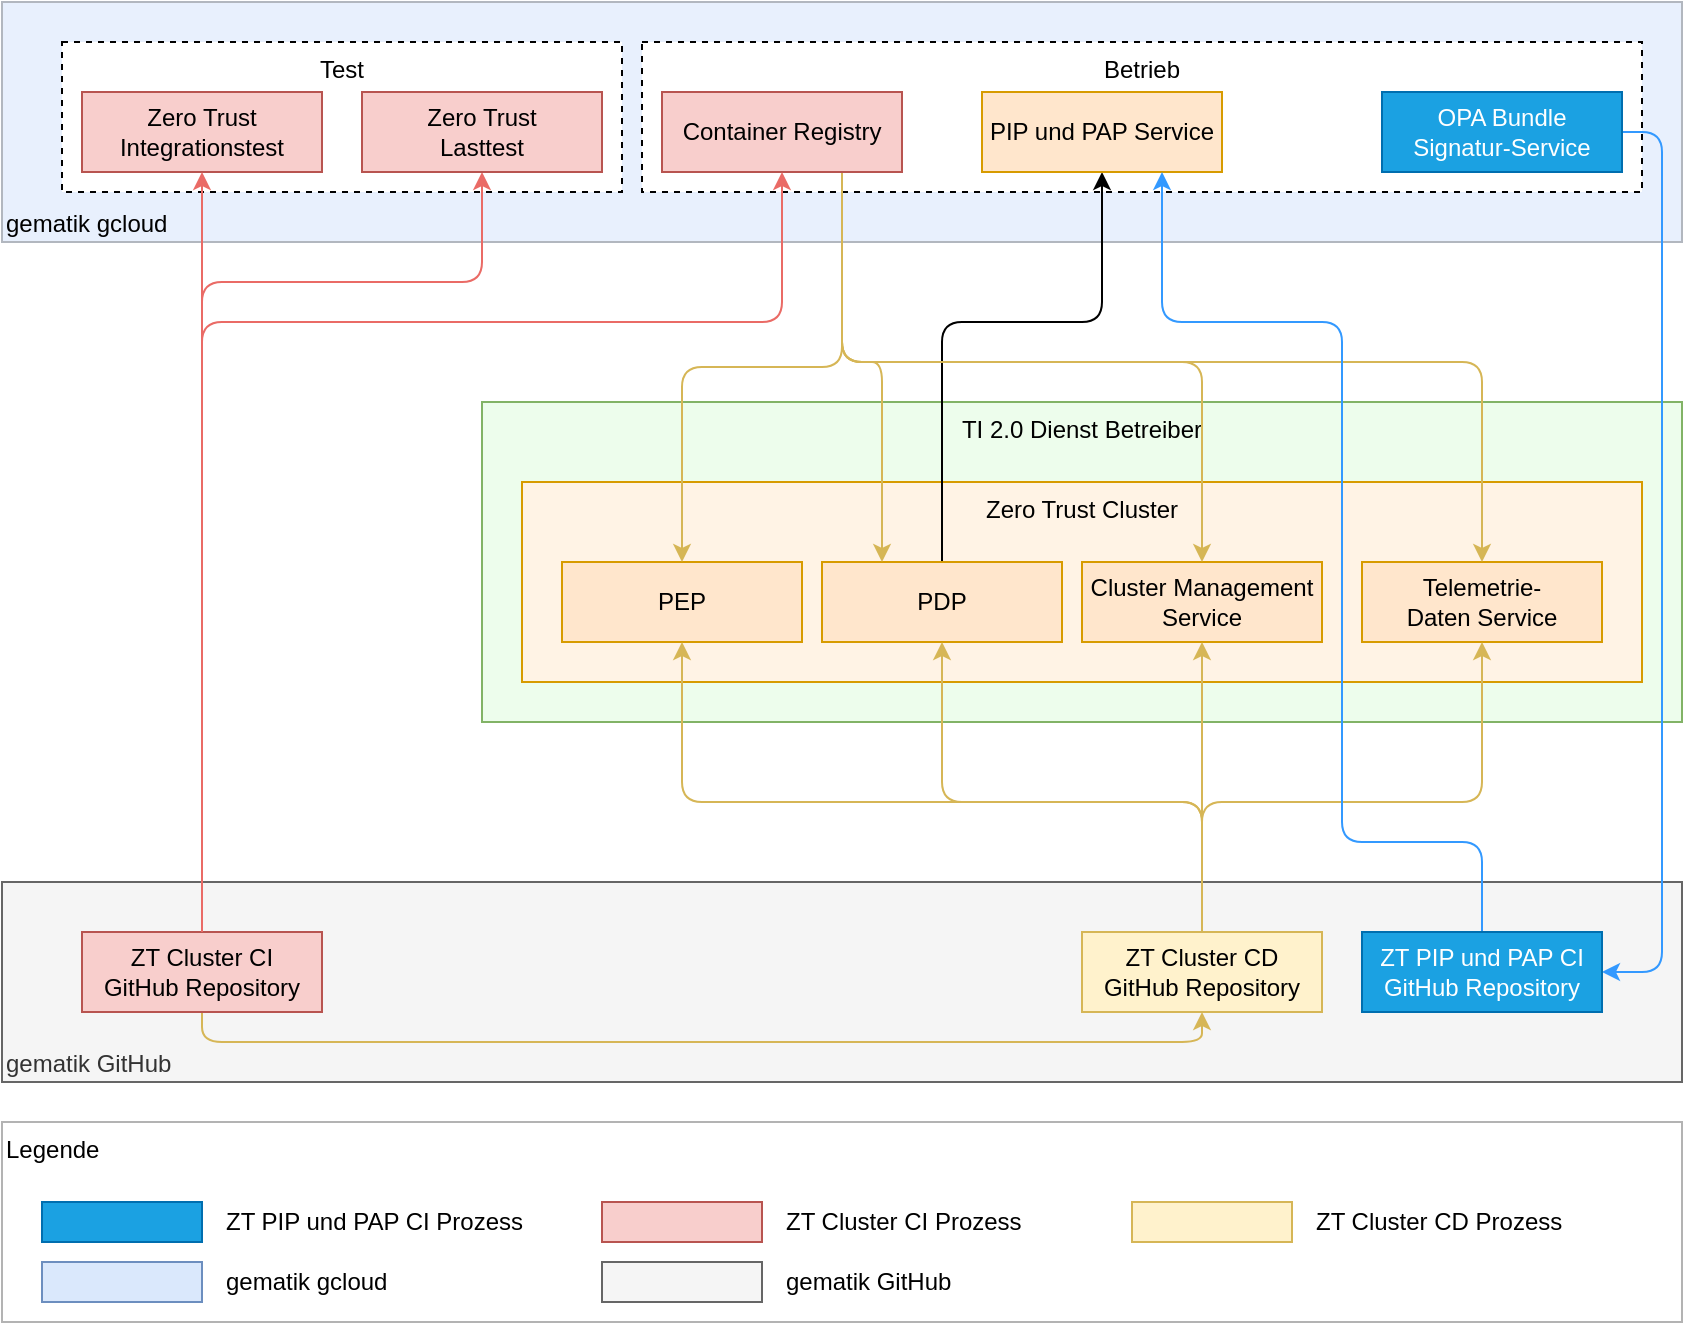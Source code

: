 <mxfile version="24.5.5" type="device">
  <diagram name="Seite-1" id="rmcg_aQgjtSpjyozXI4n">
    <mxGraphModel dx="2074" dy="1106" grid="1" gridSize="10" guides="1" tooltips="1" connect="1" arrows="1" fold="1" page="1" pageScale="1" pageWidth="1169" pageHeight="827" math="0" shadow="0">
      <root>
        <mxCell id="0" />
        <mxCell id="1" parent="0" />
        <mxCell id="L6LmlFjMdUPI0WTjSSKK-1" value="gematik gcloud" style="rounded=0;whiteSpace=wrap;html=1;align=left;verticalAlign=bottom;fillColor=#e8f0fd;strokeColor=#B2B7BF;" parent="1" vertex="1">
          <mxGeometry x="120" y="40" width="840" height="120" as="geometry" />
        </mxCell>
        <mxCell id="L6LmlFjMdUPI0WTjSSKK-26" value="Betrieb" style="rounded=0;whiteSpace=wrap;html=1;verticalAlign=top;dashed=1;" parent="1" vertex="1">
          <mxGeometry x="440" y="60" width="500" height="75" as="geometry" />
        </mxCell>
        <mxCell id="L6LmlFjMdUPI0WTjSSKK-25" value="Test" style="rounded=0;whiteSpace=wrap;html=1;verticalAlign=top;dashed=1;" parent="1" vertex="1">
          <mxGeometry x="150" y="60" width="280" height="75" as="geometry" />
        </mxCell>
        <mxCell id="VlHYgpy21l1go6Lui4qg-73" value="Legende" style="rounded=0;whiteSpace=wrap;html=1;align=left;verticalAlign=top;strokeColor=#B3B3B3;" parent="1" vertex="1">
          <mxGeometry x="120" y="600" width="840" height="100" as="geometry" />
        </mxCell>
        <mxCell id="VlHYgpy21l1go6Lui4qg-50" value="gematik GitHub" style="rounded=0;whiteSpace=wrap;html=1;align=left;verticalAlign=bottom;fillColor=#f5f5f5;fontColor=#333333;strokeColor=#666666;" parent="1" vertex="1">
          <mxGeometry x="120" y="480" width="840" height="100" as="geometry" />
        </mxCell>
        <mxCell id="VlHYgpy21l1go6Lui4qg-1" value="TI 2.0 Dienst Betreiber" style="rounded=0;whiteSpace=wrap;html=1;fillColor=#edfdec;strokeColor=#82b366;align=center;verticalAlign=top;" parent="1" vertex="1">
          <mxGeometry x="360" y="240" width="600" height="160" as="geometry" />
        </mxCell>
        <mxCell id="VlHYgpy21l1go6Lui4qg-2" value="Zero Trust Cluster" style="rounded=0;whiteSpace=wrap;html=1;align=center;verticalAlign=top;fillColor=#fff3e5;strokeColor=#d79b00;" parent="1" vertex="1">
          <mxGeometry x="380" y="280" width="560" height="100" as="geometry" />
        </mxCell>
        <mxCell id="VlHYgpy21l1go6Lui4qg-3" value="PEP" style="rounded=0;whiteSpace=wrap;html=1;fillColor=#ffe6cc;strokeColor=#d79b00;" parent="1" vertex="1">
          <mxGeometry x="400" y="320" width="120" height="40" as="geometry" />
        </mxCell>
        <mxCell id="L6LmlFjMdUPI0WTjSSKK-10" style="edgeStyle=orthogonalEdgeStyle;rounded=1;orthogonalLoop=1;jettySize=auto;html=1;entryX=0.5;entryY=1;entryDx=0;entryDy=0;curved=0;" parent="1" source="VlHYgpy21l1go6Lui4qg-4" target="L6LmlFjMdUPI0WTjSSKK-3" edge="1">
          <mxGeometry relative="1" as="geometry">
            <Array as="points">
              <mxPoint x="590" y="200" />
              <mxPoint x="670" y="200" />
            </Array>
          </mxGeometry>
        </mxCell>
        <mxCell id="VlHYgpy21l1go6Lui4qg-4" value="PDP" style="rounded=0;whiteSpace=wrap;html=1;fillColor=#ffe6cc;strokeColor=#d79b00;" parent="1" vertex="1">
          <mxGeometry x="530" y="320" width="120" height="40" as="geometry" />
        </mxCell>
        <mxCell id="VlHYgpy21l1go6Lui4qg-10" value="Telemetrie-Daten&amp;nbsp;&lt;span style=&quot;background-color: initial;&quot;&gt;Service&lt;/span&gt;" style="rounded=0;whiteSpace=wrap;html=1;fillColor=#ffe6cc;strokeColor=#d79b00;" parent="1" vertex="1">
          <mxGeometry x="800" y="320" width="120" height="40" as="geometry" />
        </mxCell>
        <mxCell id="VlHYgpy21l1go6Lui4qg-11" value="Cluster Management&lt;div&gt;Service&lt;/div&gt;" style="rounded=0;whiteSpace=wrap;html=1;fillColor=#ffe6cc;strokeColor=#d79b00;" parent="1" vertex="1">
          <mxGeometry x="660" y="320" width="120" height="40" as="geometry" />
        </mxCell>
        <mxCell id="L6LmlFjMdUPI0WTjSSKK-9" style="edgeStyle=orthogonalEdgeStyle;rounded=1;orthogonalLoop=1;jettySize=auto;html=1;entryX=0.5;entryY=1;entryDx=0;entryDy=0;curved=0;exitX=0.5;exitY=0;exitDx=0;exitDy=0;strokeColor=#EA6B66;" parent="1" source="VlHYgpy21l1go6Lui4qg-52" target="L6LmlFjMdUPI0WTjSSKK-6" edge="1">
          <mxGeometry relative="1" as="geometry">
            <Array as="points">
              <mxPoint x="220" y="180" />
              <mxPoint x="360" y="180" />
            </Array>
          </mxGeometry>
        </mxCell>
        <mxCell id="L6LmlFjMdUPI0WTjSSKK-24" style="edgeStyle=orthogonalEdgeStyle;rounded=1;orthogonalLoop=1;jettySize=auto;html=1;entryX=0.5;entryY=1;entryDx=0;entryDy=0;curved=0;fillColor=#fff2cc;strokeColor=#d6b656;exitX=0.5;exitY=1;exitDx=0;exitDy=0;" parent="1" source="VlHYgpy21l1go6Lui4qg-52" target="VlHYgpy21l1go6Lui4qg-69" edge="1">
          <mxGeometry relative="1" as="geometry">
            <Array as="points">
              <mxPoint x="220" y="560" />
              <mxPoint x="720" y="560" />
            </Array>
          </mxGeometry>
        </mxCell>
        <mxCell id="VlHYgpy21l1go6Lui4qg-52" value="&lt;div&gt;ZT Cluster CI&lt;/div&gt;&lt;div&gt;GitHub Repository&lt;/div&gt;" style="rounded=0;whiteSpace=wrap;html=1;fillColor=#f8cecc;strokeColor=#b85450;" parent="1" vertex="1">
          <mxGeometry x="160" y="505" width="120" height="40" as="geometry" />
        </mxCell>
        <mxCell id="L6LmlFjMdUPI0WTjSSKK-11" style="edgeStyle=orthogonalEdgeStyle;rounded=0;orthogonalLoop=1;jettySize=auto;html=1;entryX=0.5;entryY=1;entryDx=0;entryDy=0;fillColor=#fff2cc;strokeColor=#d6b656;" parent="1" source="VlHYgpy21l1go6Lui4qg-69" target="VlHYgpy21l1go6Lui4qg-11" edge="1">
          <mxGeometry relative="1" as="geometry" />
        </mxCell>
        <mxCell id="L6LmlFjMdUPI0WTjSSKK-17" style="edgeStyle=orthogonalEdgeStyle;rounded=1;orthogonalLoop=1;jettySize=auto;html=1;entryX=0.5;entryY=1;entryDx=0;entryDy=0;curved=0;fillColor=#fff2cc;strokeColor=#d6b656;" parent="1" source="VlHYgpy21l1go6Lui4qg-69" target="VlHYgpy21l1go6Lui4qg-3" edge="1">
          <mxGeometry relative="1" as="geometry">
            <Array as="points">
              <mxPoint x="720" y="440" />
              <mxPoint x="460" y="440" />
            </Array>
          </mxGeometry>
        </mxCell>
        <mxCell id="L6LmlFjMdUPI0WTjSSKK-18" style="edgeStyle=orthogonalEdgeStyle;rounded=1;orthogonalLoop=1;jettySize=auto;html=1;entryX=0.5;entryY=1;entryDx=0;entryDy=0;curved=0;fillColor=#fff2cc;strokeColor=#d6b656;" parent="1" source="VlHYgpy21l1go6Lui4qg-69" target="VlHYgpy21l1go6Lui4qg-4" edge="1">
          <mxGeometry relative="1" as="geometry">
            <Array as="points">
              <mxPoint x="720" y="440" />
              <mxPoint x="590" y="440" />
            </Array>
          </mxGeometry>
        </mxCell>
        <mxCell id="L6LmlFjMdUPI0WTjSSKK-19" style="edgeStyle=orthogonalEdgeStyle;rounded=1;orthogonalLoop=1;jettySize=auto;html=1;entryX=0.5;entryY=1;entryDx=0;entryDy=0;curved=0;fillColor=#fff2cc;strokeColor=#d6b656;" parent="1" source="VlHYgpy21l1go6Lui4qg-69" target="VlHYgpy21l1go6Lui4qg-10" edge="1">
          <mxGeometry relative="1" as="geometry">
            <Array as="points">
              <mxPoint x="720" y="440" />
              <mxPoint x="860" y="440" />
            </Array>
          </mxGeometry>
        </mxCell>
        <mxCell id="VlHYgpy21l1go6Lui4qg-69" value="ZT Cluster CD GitHub&amp;nbsp;&lt;span style=&quot;background-color: initial;&quot;&gt;Repository&lt;/span&gt;" style="rounded=0;whiteSpace=wrap;html=1;fillColor=#fff2cc;strokeColor=#d6b656;" parent="1" vertex="1">
          <mxGeometry x="660" y="505" width="120" height="40" as="geometry" />
        </mxCell>
        <mxCell id="VlHYgpy21l1go6Lui4qg-74" value="" style="rounded=0;whiteSpace=wrap;html=1;fillColor=#1ba1e2;strokeColor=#006EAF;fontColor=#ffffff;" parent="1" vertex="1">
          <mxGeometry x="140" y="640" width="80" height="20" as="geometry" />
        </mxCell>
        <mxCell id="VlHYgpy21l1go6Lui4qg-75" value="ZT PIP und PAP CI Prozess" style="text;html=1;align=left;verticalAlign=middle;whiteSpace=wrap;rounded=0;" parent="1" vertex="1">
          <mxGeometry x="230" y="640" width="180" height="20" as="geometry" />
        </mxCell>
        <mxCell id="VlHYgpy21l1go6Lui4qg-76" value="" style="rounded=0;whiteSpace=wrap;html=1;fillColor=#dae8fc;strokeColor=#6c8ebf;" parent="1" vertex="1">
          <mxGeometry x="140" y="670" width="80" height="20" as="geometry" />
        </mxCell>
        <mxCell id="VlHYgpy21l1go6Lui4qg-77" value="gematik gcloud" style="text;html=1;align=left;verticalAlign=middle;whiteSpace=wrap;rounded=0;" parent="1" vertex="1">
          <mxGeometry x="230" y="670" width="130" height="20" as="geometry" />
        </mxCell>
        <mxCell id="VlHYgpy21l1go6Lui4qg-78" value="" style="rounded=0;whiteSpace=wrap;html=1;fillColor=#f5f5f5;strokeColor=#666666;fontColor=#333333;" parent="1" vertex="1">
          <mxGeometry x="420" y="670" width="80" height="20" as="geometry" />
        </mxCell>
        <mxCell id="VlHYgpy21l1go6Lui4qg-79" value="gematik GitHub" style="text;html=1;align=left;verticalAlign=middle;whiteSpace=wrap;rounded=0;" parent="1" vertex="1">
          <mxGeometry x="510" y="670" width="130" height="20" as="geometry" />
        </mxCell>
        <mxCell id="VlHYgpy21l1go6Lui4qg-90" value="ZT Cluster CI Prozess" style="text;html=1;align=left;verticalAlign=middle;whiteSpace=wrap;rounded=0;" parent="1" vertex="1">
          <mxGeometry x="510" y="640" width="120" height="20" as="geometry" />
        </mxCell>
        <mxCell id="VlHYgpy21l1go6Lui4qg-92" value="ZT Cluster CD Prozess" style="text;html=1;align=left;verticalAlign=middle;whiteSpace=wrap;rounded=0;" parent="1" vertex="1">
          <mxGeometry x="775" y="640" width="140" height="20" as="geometry" />
        </mxCell>
        <mxCell id="L6LmlFjMdUPI0WTjSSKK-28" style="edgeStyle=orthogonalEdgeStyle;rounded=1;orthogonalLoop=1;jettySize=auto;html=1;entryX=1;entryY=0.5;entryDx=0;entryDy=0;curved=0;strokeColor=#3399FF;" parent="1" source="L6LmlFjMdUPI0WTjSSKK-2" target="L6LmlFjMdUPI0WTjSSKK-12" edge="1">
          <mxGeometry relative="1" as="geometry">
            <Array as="points">
              <mxPoint x="950" y="105" />
              <mxPoint x="950" y="525" />
            </Array>
          </mxGeometry>
        </mxCell>
        <mxCell id="L6LmlFjMdUPI0WTjSSKK-2" value="&lt;div&gt;OPA Bundle&lt;/div&gt;&lt;div&gt;Signatur-Service&lt;/div&gt;" style="rounded=0;whiteSpace=wrap;html=1;fillColor=#1ba1e2;strokeColor=#006EAF;fontColor=#ffffff;" parent="1" vertex="1">
          <mxGeometry x="810" y="85" width="120" height="40" as="geometry" />
        </mxCell>
        <mxCell id="L6LmlFjMdUPI0WTjSSKK-3" value="PIP und PAP Service" style="rounded=0;whiteSpace=wrap;html=1;fillColor=#ffe6cc;strokeColor=#d79b00;" parent="1" vertex="1">
          <mxGeometry x="610" y="85" width="120" height="40" as="geometry" />
        </mxCell>
        <mxCell id="L6LmlFjMdUPI0WTjSSKK-4" value="&lt;div&gt;Zero Trust&lt;/div&gt;&lt;div&gt;Integrationstest&lt;/div&gt;" style="rounded=0;whiteSpace=wrap;html=1;fillColor=#f8cecc;strokeColor=#b85450;" parent="1" vertex="1">
          <mxGeometry x="160" y="85" width="120" height="40" as="geometry" />
        </mxCell>
        <mxCell id="L6LmlFjMdUPI0WTjSSKK-13" style="edgeStyle=orthogonalEdgeStyle;rounded=1;orthogonalLoop=1;jettySize=auto;html=1;entryX=0.5;entryY=0;entryDx=0;entryDy=0;exitX=0.75;exitY=1;exitDx=0;exitDy=0;curved=0;fillColor=#fff2cc;strokeColor=#d6b656;" parent="1" source="L6LmlFjMdUPI0WTjSSKK-5" target="VlHYgpy21l1go6Lui4qg-3" edge="1">
          <mxGeometry relative="1" as="geometry">
            <mxPoint x="440" y="150" as="sourcePoint" />
          </mxGeometry>
        </mxCell>
        <mxCell id="L6LmlFjMdUPI0WTjSSKK-14" style="edgeStyle=orthogonalEdgeStyle;rounded=1;orthogonalLoop=1;jettySize=auto;html=1;entryX=0.25;entryY=0;entryDx=0;entryDy=0;exitX=0.75;exitY=1;exitDx=0;exitDy=0;curved=0;fillColor=#fff2cc;strokeColor=#d6b656;" parent="1" source="L6LmlFjMdUPI0WTjSSKK-5" target="VlHYgpy21l1go6Lui4qg-4" edge="1">
          <mxGeometry relative="1" as="geometry">
            <Array as="points">
              <mxPoint x="540" y="220" />
              <mxPoint x="560" y="220" />
            </Array>
          </mxGeometry>
        </mxCell>
        <mxCell id="L6LmlFjMdUPI0WTjSSKK-15" style="edgeStyle=orthogonalEdgeStyle;rounded=1;orthogonalLoop=1;jettySize=auto;html=1;entryX=0.5;entryY=0;entryDx=0;entryDy=0;exitX=0.75;exitY=1;exitDx=0;exitDy=0;curved=0;fillColor=#fff2cc;strokeColor=#d6b656;" parent="1" source="L6LmlFjMdUPI0WTjSSKK-5" target="VlHYgpy21l1go6Lui4qg-11" edge="1">
          <mxGeometry relative="1" as="geometry">
            <Array as="points">
              <mxPoint x="540" y="220" />
              <mxPoint x="720" y="220" />
            </Array>
          </mxGeometry>
        </mxCell>
        <mxCell id="L6LmlFjMdUPI0WTjSSKK-16" style="edgeStyle=orthogonalEdgeStyle;rounded=1;orthogonalLoop=1;jettySize=auto;html=1;entryX=0.5;entryY=0;entryDx=0;entryDy=0;exitX=0.75;exitY=1;exitDx=0;exitDy=0;curved=0;fillColor=#fff2cc;strokeColor=#d6b656;" parent="1" source="L6LmlFjMdUPI0WTjSSKK-5" target="VlHYgpy21l1go6Lui4qg-10" edge="1">
          <mxGeometry relative="1" as="geometry">
            <Array as="points">
              <mxPoint x="540" y="220" />
              <mxPoint x="860" y="220" />
            </Array>
          </mxGeometry>
        </mxCell>
        <mxCell id="L6LmlFjMdUPI0WTjSSKK-5" value="Container Registry" style="rounded=0;whiteSpace=wrap;html=1;fillColor=#f8cecc;strokeColor=#b85450;" parent="1" vertex="1">
          <mxGeometry x="450" y="85" width="120" height="40" as="geometry" />
        </mxCell>
        <mxCell id="L6LmlFjMdUPI0WTjSSKK-6" value="&lt;div&gt;Zero Trust&lt;/div&gt;&lt;div&gt;Lasttest&lt;/div&gt;" style="rounded=0;whiteSpace=wrap;html=1;fillColor=#f8cecc;strokeColor=#b85450;" parent="1" vertex="1">
          <mxGeometry x="300" y="85" width="120" height="40" as="geometry" />
        </mxCell>
        <mxCell id="L6LmlFjMdUPI0WTjSSKK-7" style="edgeStyle=orthogonalEdgeStyle;rounded=1;orthogonalLoop=1;jettySize=auto;html=1;entryX=0.5;entryY=1;entryDx=0;entryDy=0;curved=0;strokeColor=#EA6B66;" parent="1" source="VlHYgpy21l1go6Lui4qg-52" target="L6LmlFjMdUPI0WTjSSKK-5" edge="1">
          <mxGeometry relative="1" as="geometry">
            <Array as="points">
              <mxPoint x="220" y="200" />
              <mxPoint x="510" y="200" />
            </Array>
          </mxGeometry>
        </mxCell>
        <mxCell id="L6LmlFjMdUPI0WTjSSKK-8" style="edgeStyle=orthogonalEdgeStyle;rounded=1;orthogonalLoop=1;jettySize=auto;html=1;entryX=0.5;entryY=1;entryDx=0;entryDy=0;curved=0;strokeColor=#EA6B66;" parent="1" source="VlHYgpy21l1go6Lui4qg-52" target="L6LmlFjMdUPI0WTjSSKK-4" edge="1">
          <mxGeometry relative="1" as="geometry">
            <Array as="points">
              <mxPoint x="220" y="390" />
              <mxPoint x="220" y="390" />
            </Array>
          </mxGeometry>
        </mxCell>
        <mxCell id="L6LmlFjMdUPI0WTjSSKK-22" style="edgeStyle=orthogonalEdgeStyle;rounded=1;orthogonalLoop=1;jettySize=auto;html=1;entryX=0.75;entryY=1;entryDx=0;entryDy=0;strokeColor=#3399FF;curved=0;exitX=0.5;exitY=0;exitDx=0;exitDy=0;" parent="1" source="L6LmlFjMdUPI0WTjSSKK-12" target="L6LmlFjMdUPI0WTjSSKK-3" edge="1">
          <mxGeometry relative="1" as="geometry">
            <Array as="points">
              <mxPoint x="860" y="460" />
              <mxPoint x="790" y="460" />
              <mxPoint x="790" y="200" />
              <mxPoint x="700" y="200" />
            </Array>
          </mxGeometry>
        </mxCell>
        <mxCell id="L6LmlFjMdUPI0WTjSSKK-12" value="&lt;div&gt;ZT PIP und PAP CI&lt;/div&gt;&lt;div&gt;GitHub Repository&lt;/div&gt;" style="rounded=0;whiteSpace=wrap;html=1;fillColor=#1ba1e2;strokeColor=#006EAF;fontColor=#ffffff;" parent="1" vertex="1">
          <mxGeometry x="800" y="505" width="120" height="40" as="geometry" />
        </mxCell>
        <mxCell id="L6LmlFjMdUPI0WTjSSKK-20" value="" style="rounded=0;whiteSpace=wrap;html=1;fillColor=#f8cecc;strokeColor=#b85450;" parent="1" vertex="1">
          <mxGeometry x="420" y="640" width="80" height="20" as="geometry" />
        </mxCell>
        <mxCell id="L6LmlFjMdUPI0WTjSSKK-21" value="" style="rounded=0;whiteSpace=wrap;html=1;fillColor=#fff2cc;strokeColor=#d6b656;" parent="1" vertex="1">
          <mxGeometry x="685" y="640" width="80" height="20" as="geometry" />
        </mxCell>
        <mxCell id="VZ4m2o7s785Q8zXHaCtw-1" value="Unbenannte Ebene" parent="0" />
      </root>
    </mxGraphModel>
  </diagram>
</mxfile>
